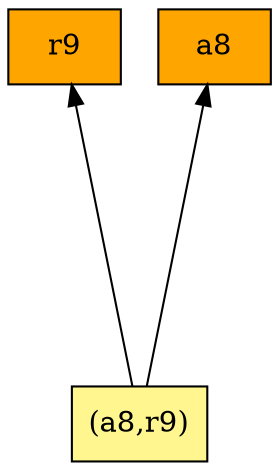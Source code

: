 digraph G {
rankdir=BT;ranksep="2.0";
"r9" [shape=record,fillcolor=orange,style=filled,label="{r9}"];
"a8" [shape=record,fillcolor=orange,style=filled,label="{a8}"];
"(a8,r9)" [shape=record,fillcolor=khaki1,style=filled,label="{(a8,r9)}"];
"(a8,r9)" -> "r9"
"(a8,r9)" -> "a8"
}